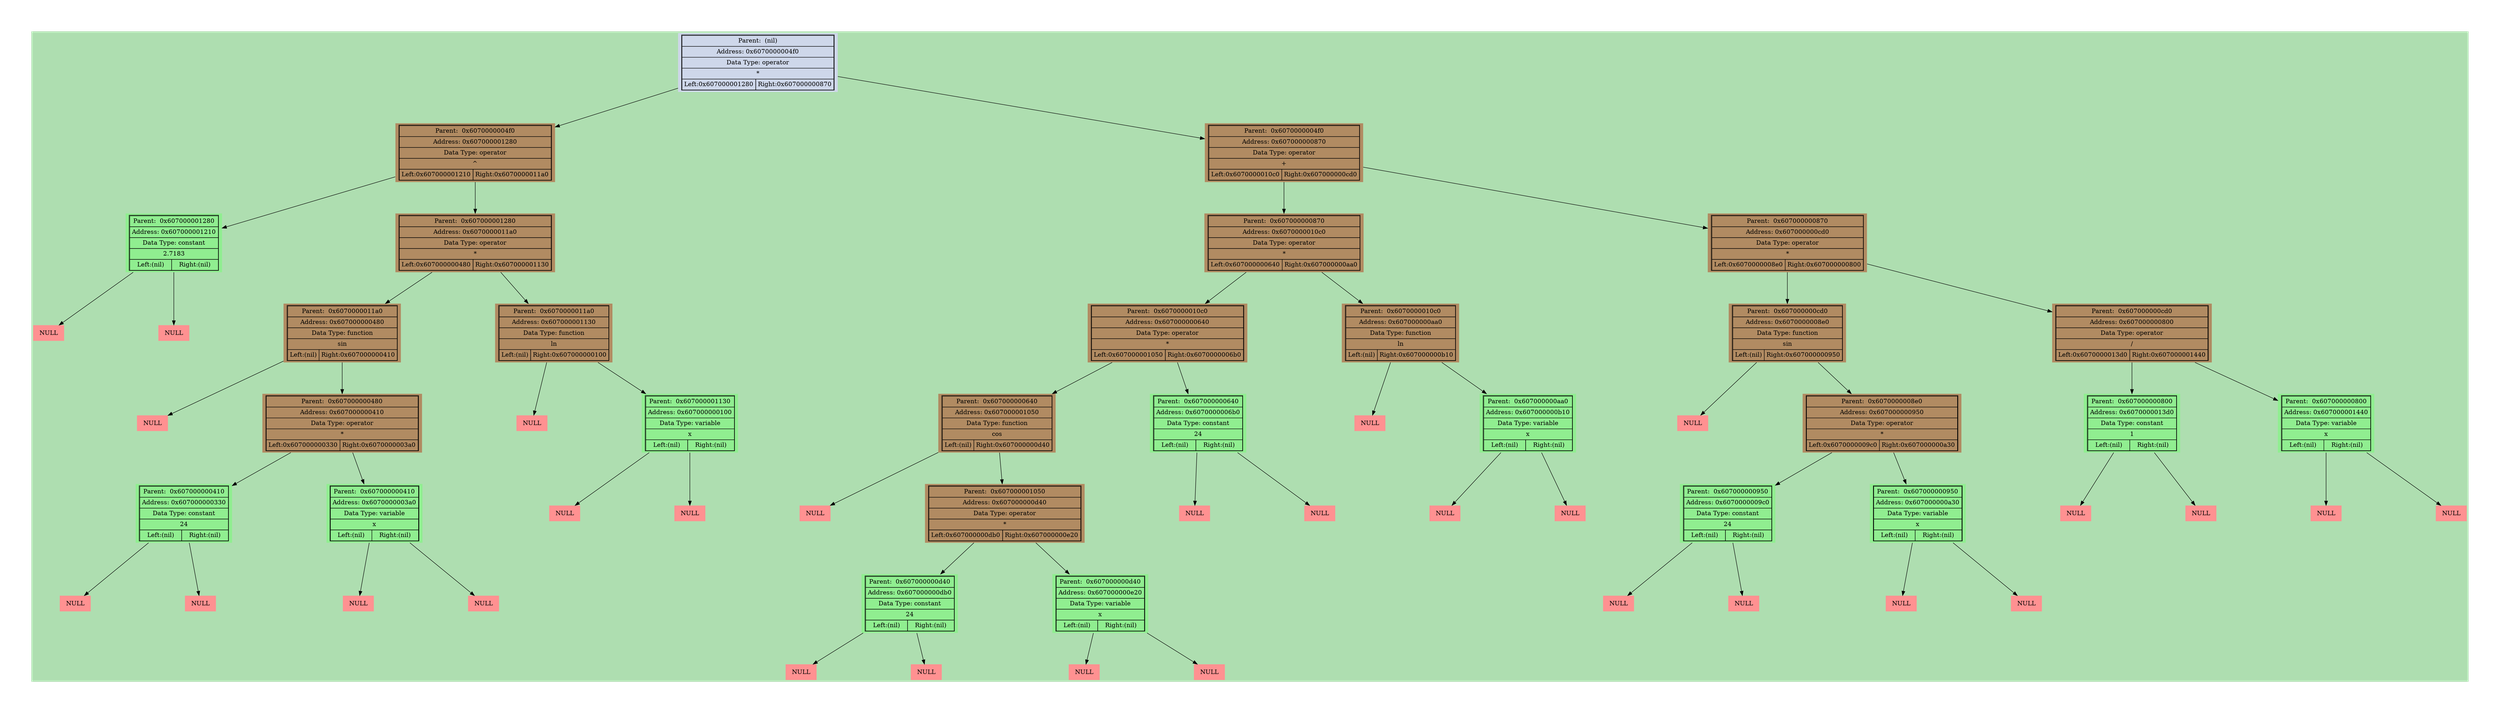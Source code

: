 digraph LIST{
harset = "UTF-8";
node [shape=plaintext];
bgcolor = "#0000aa";
fontcolor = black;
fontsize = 18;
style = "italic";
margin = 1;
ranksep = 1;
nodesep = 3;
bgcolor = "#aedeb0";
"0x607000001280" [style = "filled", fillcolor = "#b18b62",label=<
<table border="1" cellspacing="0" cellpadding="4">
<tr><td colspan="2">Parent:  0x6070000004f0</td></tr>
<tr><td colspan="2">Address: 0x607000001280</td></tr>
<tr><td colspan="2">Data Type: operator</td></tr>
<tr><td colspan="2">^</td></tr>
<tr><td align = "center" >Left:0x607000001210</td><td align = "center" >Right:0x6070000011a0</td></tr></table>>];

"0x6070000004f0" -> "0x607000001280";
"0x607000001210" [style = "filled", fillcolor = "lightgreen",label=<
<table border="1" cellspacing="0" cellpadding="4">
<tr><td colspan="2">Parent:  0x607000001280</td></tr>
<tr><td colspan="2">Address: 0x607000001210</td></tr>
<tr><td colspan="2">Data Type: constant</td></tr>
<tr><td colspan="2">2.7183</td></tr>
<tr><td align = "center" >Left:(nil)</td><td align = "center" >Right:(nil)</td></tr></table>>];

"0x607000001280" -> "0x607000001210";
"0x607000001210" -> "0x607000001248";
"0x607000001248" [style = "filled", fillcolor = "#ff9191", label=<
<table border = "0" cellspacing="2" cellpadding="4">
<tr><td>NULL</td></tr></table>>];

"0x607000001210" -> "0x607000001250";
"0x607000001250" [style = "filled", fillcolor = "#ff9191", label=<
<table border = "0" cellspacing="2" cellpadding="4">
<tr><td>NULL</td></tr></table>>];

"0x6070000011a0" [style = "filled", fillcolor = "#b18b62",label=<
<table border="1" cellspacing="0" cellpadding="4">
<tr><td colspan="2">Parent:  0x607000001280</td></tr>
<tr><td colspan="2">Address: 0x6070000011a0</td></tr>
<tr><td colspan="2">Data Type: operator</td></tr>
<tr><td colspan="2">*</td></tr>
<tr><td align = "center" >Left:0x607000000480</td><td align = "center" >Right:0x607000001130</td></tr></table>>];

"0x607000001280" -> "0x6070000011a0";
"0x607000000480" [style = "filled", fillcolor = "#b18b62",label=<
<table border="1" cellspacing="0" cellpadding="4">
<tr><td colspan="2">Parent:  0x6070000011a0</td></tr>
<tr><td colspan="2">Address: 0x607000000480</td></tr>
<tr><td colspan="2">Data Type: function</td></tr>
<tr><td colspan="2">sin</td></tr>
<tr><td align = "center" >Left:(nil)</td><td align = "center" >Right:0x607000000410</td></tr></table>>];

"0x6070000011a0" -> "0x607000000480";
"0x607000000480" -> "0x6070000004b8";
"0x6070000004b8" [style = "filled", fillcolor = "#ff9191", label=<
<table border = "0" cellspacing="2" cellpadding="4">
<tr><td>NULL</td></tr></table>>];

"0x607000000410" [style = "filled", fillcolor = "#b18b62",label=<
<table border="1" cellspacing="0" cellpadding="4">
<tr><td colspan="2">Parent:  0x607000000480</td></tr>
<tr><td colspan="2">Address: 0x607000000410</td></tr>
<tr><td colspan="2">Data Type: operator</td></tr>
<tr><td colspan="2">*</td></tr>
<tr><td align = "center" >Left:0x607000000330</td><td align = "center" >Right:0x6070000003a0</td></tr></table>>];

"0x607000000480" -> "0x607000000410";
"0x607000000330" [style = "filled", fillcolor = "lightgreen",label=<
<table border="1" cellspacing="0" cellpadding="4">
<tr><td colspan="2">Parent:  0x607000000410</td></tr>
<tr><td colspan="2">Address: 0x607000000330</td></tr>
<tr><td colspan="2">Data Type: constant</td></tr>
<tr><td colspan="2">24</td></tr>
<tr><td align = "center" >Left:(nil)</td><td align = "center" >Right:(nil)</td></tr></table>>];

"0x607000000410" -> "0x607000000330";
"0x607000000330" -> "0x607000000368";
"0x607000000368" [style = "filled", fillcolor = "#ff9191", label=<
<table border = "0" cellspacing="2" cellpadding="4">
<tr><td>NULL</td></tr></table>>];

"0x607000000330" -> "0x607000000370";
"0x607000000370" [style = "filled", fillcolor = "#ff9191", label=<
<table border = "0" cellspacing="2" cellpadding="4">
<tr><td>NULL</td></tr></table>>];

"0x6070000003a0" [style = "filled", fillcolor = "lightgreen",label=<
<table border="1" cellspacing="0" cellpadding="4">
<tr><td colspan="2">Parent:  0x607000000410</td></tr>
<tr><td colspan="2">Address: 0x6070000003a0</td></tr>
<tr><td colspan="2">Data Type: variable</td></tr>
<tr><td colspan="2">x</td></tr>
<tr><td align = "center" >Left:(nil)</td><td align = "center" >Right:(nil)</td></tr></table>>];

"0x607000000410" -> "0x6070000003a0";
"0x6070000003a0" -> "0x6070000003d8";
"0x6070000003d8" [style = "filled", fillcolor = "#ff9191", label=<
<table border = "0" cellspacing="2" cellpadding="4">
<tr><td>NULL</td></tr></table>>];

"0x6070000003a0" -> "0x6070000003e0";
"0x6070000003e0" [style = "filled", fillcolor = "#ff9191", label=<
<table border = "0" cellspacing="2" cellpadding="4">
<tr><td>NULL</td></tr></table>>];

"0x607000001130" [style = "filled", fillcolor = "#b18b62",label=<
<table border="1" cellspacing="0" cellpadding="4">
<tr><td colspan="2">Parent:  0x6070000011a0</td></tr>
<tr><td colspan="2">Address: 0x607000001130</td></tr>
<tr><td colspan="2">Data Type: function</td></tr>
<tr><td colspan="2">ln</td></tr>
<tr><td align = "center" >Left:(nil)</td><td align = "center" >Right:0x607000000100</td></tr></table>>];

"0x6070000011a0" -> "0x607000001130";
"0x607000001130" -> "0x607000001168";
"0x607000001168" [style = "filled", fillcolor = "#ff9191", label=<
<table border = "0" cellspacing="2" cellpadding="4">
<tr><td>NULL</td></tr></table>>];

"0x607000000100" [style = "filled", fillcolor = "lightgreen",label=<
<table border="1" cellspacing="0" cellpadding="4">
<tr><td colspan="2">Parent:  0x607000001130</td></tr>
<tr><td colspan="2">Address: 0x607000000100</td></tr>
<tr><td colspan="2">Data Type: variable</td></tr>
<tr><td colspan="2">x</td></tr>
<tr><td align = "center" >Left:(nil)</td><td align = "center" >Right:(nil)</td></tr></table>>];

"0x607000001130" -> "0x607000000100";
"0x607000000100" -> "0x607000000138";
"0x607000000138" [style = "filled", fillcolor = "#ff9191", label=<
<table border = "0" cellspacing="2" cellpadding="4">
<tr><td>NULL</td></tr></table>>];

"0x607000000100" -> "0x607000000140";
"0x607000000140" [style = "filled", fillcolor = "#ff9191", label=<
<table border = "0" cellspacing="2" cellpadding="4">
<tr><td>NULL</td></tr></table>>];

"0x607000000870" [style = "filled", fillcolor = "#b18b62",label=<
<table border="1" cellspacing="0" cellpadding="4">
<tr><td colspan="2">Parent:  0x6070000004f0</td></tr>
<tr><td colspan="2">Address: 0x607000000870</td></tr>
<tr><td colspan="2">Data Type: operator</td></tr>
<tr><td colspan="2">+</td></tr>
<tr><td align = "center" >Left:0x6070000010c0</td><td align = "center" >Right:0x607000000cd0</td></tr></table>>];

"0x6070000004f0" -> "0x607000000870";
"0x6070000010c0" [style = "filled", fillcolor = "#b18b62",label=<
<table border="1" cellspacing="0" cellpadding="4">
<tr><td colspan="2">Parent:  0x607000000870</td></tr>
<tr><td colspan="2">Address: 0x6070000010c0</td></tr>
<tr><td colspan="2">Data Type: operator</td></tr>
<tr><td colspan="2">*</td></tr>
<tr><td align = "center" >Left:0x607000000640</td><td align = "center" >Right:0x607000000aa0</td></tr></table>>];

"0x607000000870" -> "0x6070000010c0";
"0x607000000640" [style = "filled", fillcolor = "#b18b62",label=<
<table border="1" cellspacing="0" cellpadding="4">
<tr><td colspan="2">Parent:  0x6070000010c0</td></tr>
<tr><td colspan="2">Address: 0x607000000640</td></tr>
<tr><td colspan="2">Data Type: operator</td></tr>
<tr><td colspan="2">*</td></tr>
<tr><td align = "center" >Left:0x607000001050</td><td align = "center" >Right:0x6070000006b0</td></tr></table>>];

"0x6070000010c0" -> "0x607000000640";
"0x607000001050" [style = "filled", fillcolor = "#b18b62",label=<
<table border="1" cellspacing="0" cellpadding="4">
<tr><td colspan="2">Parent:  0x607000000640</td></tr>
<tr><td colspan="2">Address: 0x607000001050</td></tr>
<tr><td colspan="2">Data Type: function</td></tr>
<tr><td colspan="2">cos</td></tr>
<tr><td align = "center" >Left:(nil)</td><td align = "center" >Right:0x607000000d40</td></tr></table>>];

"0x607000000640" -> "0x607000001050";
"0x607000001050" -> "0x607000001088";
"0x607000001088" [style = "filled", fillcolor = "#ff9191", label=<
<table border = "0" cellspacing="2" cellpadding="4">
<tr><td>NULL</td></tr></table>>];

"0x607000000d40" [style = "filled", fillcolor = "#b18b62",label=<
<table border="1" cellspacing="0" cellpadding="4">
<tr><td colspan="2">Parent:  0x607000001050</td></tr>
<tr><td colspan="2">Address: 0x607000000d40</td></tr>
<tr><td colspan="2">Data Type: operator</td></tr>
<tr><td colspan="2">*</td></tr>
<tr><td align = "center" >Left:0x607000000db0</td><td align = "center" >Right:0x607000000e20</td></tr></table>>];

"0x607000001050" -> "0x607000000d40";
"0x607000000db0" [style = "filled", fillcolor = "lightgreen",label=<
<table border="1" cellspacing="0" cellpadding="4">
<tr><td colspan="2">Parent:  0x607000000d40</td></tr>
<tr><td colspan="2">Address: 0x607000000db0</td></tr>
<tr><td colspan="2">Data Type: constant</td></tr>
<tr><td colspan="2">24</td></tr>
<tr><td align = "center" >Left:(nil)</td><td align = "center" >Right:(nil)</td></tr></table>>];

"0x607000000d40" -> "0x607000000db0";
"0x607000000db0" -> "0x607000000de8";
"0x607000000de8" [style = "filled", fillcolor = "#ff9191", label=<
<table border = "0" cellspacing="2" cellpadding="4">
<tr><td>NULL</td></tr></table>>];

"0x607000000db0" -> "0x607000000df0";
"0x607000000df0" [style = "filled", fillcolor = "#ff9191", label=<
<table border = "0" cellspacing="2" cellpadding="4">
<tr><td>NULL</td></tr></table>>];

"0x607000000e20" [style = "filled", fillcolor = "lightgreen",label=<
<table border="1" cellspacing="0" cellpadding="4">
<tr><td colspan="2">Parent:  0x607000000d40</td></tr>
<tr><td colspan="2">Address: 0x607000000e20</td></tr>
<tr><td colspan="2">Data Type: variable</td></tr>
<tr><td colspan="2">x</td></tr>
<tr><td align = "center" >Left:(nil)</td><td align = "center" >Right:(nil)</td></tr></table>>];

"0x607000000d40" -> "0x607000000e20";
"0x607000000e20" -> "0x607000000e58";
"0x607000000e58" [style = "filled", fillcolor = "#ff9191", label=<
<table border = "0" cellspacing="2" cellpadding="4">
<tr><td>NULL</td></tr></table>>];

"0x607000000e20" -> "0x607000000e60";
"0x607000000e60" [style = "filled", fillcolor = "#ff9191", label=<
<table border = "0" cellspacing="2" cellpadding="4">
<tr><td>NULL</td></tr></table>>];

"0x6070000006b0" [style = "filled", fillcolor = "lightgreen",label=<
<table border="1" cellspacing="0" cellpadding="4">
<tr><td colspan="2">Parent:  0x607000000640</td></tr>
<tr><td colspan="2">Address: 0x6070000006b0</td></tr>
<tr><td colspan="2">Data Type: constant</td></tr>
<tr><td colspan="2">24</td></tr>
<tr><td align = "center" >Left:(nil)</td><td align = "center" >Right:(nil)</td></tr></table>>];

"0x607000000640" -> "0x6070000006b0";
"0x6070000006b0" -> "0x6070000006e8";
"0x6070000006e8" [style = "filled", fillcolor = "#ff9191", label=<
<table border = "0" cellspacing="2" cellpadding="4">
<tr><td>NULL</td></tr></table>>];

"0x6070000006b0" -> "0x6070000006f0";
"0x6070000006f0" [style = "filled", fillcolor = "#ff9191", label=<
<table border = "0" cellspacing="2" cellpadding="4">
<tr><td>NULL</td></tr></table>>];

"0x607000000aa0" [style = "filled", fillcolor = "#b18b62",label=<
<table border="1" cellspacing="0" cellpadding="4">
<tr><td colspan="2">Parent:  0x6070000010c0</td></tr>
<tr><td colspan="2">Address: 0x607000000aa0</td></tr>
<tr><td colspan="2">Data Type: function</td></tr>
<tr><td colspan="2">ln</td></tr>
<tr><td align = "center" >Left:(nil)</td><td align = "center" >Right:0x607000000b10</td></tr></table>>];

"0x6070000010c0" -> "0x607000000aa0";
"0x607000000aa0" -> "0x607000000ad8";
"0x607000000ad8" [style = "filled", fillcolor = "#ff9191", label=<
<table border = "0" cellspacing="2" cellpadding="4">
<tr><td>NULL</td></tr></table>>];

"0x607000000b10" [style = "filled", fillcolor = "lightgreen",label=<
<table border="1" cellspacing="0" cellpadding="4">
<tr><td colspan="2">Parent:  0x607000000aa0</td></tr>
<tr><td colspan="2">Address: 0x607000000b10</td></tr>
<tr><td colspan="2">Data Type: variable</td></tr>
<tr><td colspan="2">x</td></tr>
<tr><td align = "center" >Left:(nil)</td><td align = "center" >Right:(nil)</td></tr></table>>];

"0x607000000aa0" -> "0x607000000b10";
"0x607000000b10" -> "0x607000000b48";
"0x607000000b48" [style = "filled", fillcolor = "#ff9191", label=<
<table border = "0" cellspacing="2" cellpadding="4">
<tr><td>NULL</td></tr></table>>];

"0x607000000b10" -> "0x607000000b50";
"0x607000000b50" [style = "filled", fillcolor = "#ff9191", label=<
<table border = "0" cellspacing="2" cellpadding="4">
<tr><td>NULL</td></tr></table>>];

"0x607000000cd0" [style = "filled", fillcolor = "#b18b62",label=<
<table border="1" cellspacing="0" cellpadding="4">
<tr><td colspan="2">Parent:  0x607000000870</td></tr>
<tr><td colspan="2">Address: 0x607000000cd0</td></tr>
<tr><td colspan="2">Data Type: operator</td></tr>
<tr><td colspan="2">*</td></tr>
<tr><td align = "center" >Left:0x6070000008e0</td><td align = "center" >Right:0x607000000800</td></tr></table>>];

"0x607000000870" -> "0x607000000cd0";
"0x6070000008e0" [style = "filled", fillcolor = "#b18b62",label=<
<table border="1" cellspacing="0" cellpadding="4">
<tr><td colspan="2">Parent:  0x607000000cd0</td></tr>
<tr><td colspan="2">Address: 0x6070000008e0</td></tr>
<tr><td colspan="2">Data Type: function</td></tr>
<tr><td colspan="2">sin</td></tr>
<tr><td align = "center" >Left:(nil)</td><td align = "center" >Right:0x607000000950</td></tr></table>>];

"0x607000000cd0" -> "0x6070000008e0";
"0x6070000008e0" -> "0x607000000918";
"0x607000000918" [style = "filled", fillcolor = "#ff9191", label=<
<table border = "0" cellspacing="2" cellpadding="4">
<tr><td>NULL</td></tr></table>>];

"0x607000000950" [style = "filled", fillcolor = "#b18b62",label=<
<table border="1" cellspacing="0" cellpadding="4">
<tr><td colspan="2">Parent:  0x6070000008e0</td></tr>
<tr><td colspan="2">Address: 0x607000000950</td></tr>
<tr><td colspan="2">Data Type: operator</td></tr>
<tr><td colspan="2">*</td></tr>
<tr><td align = "center" >Left:0x6070000009c0</td><td align = "center" >Right:0x607000000a30</td></tr></table>>];

"0x6070000008e0" -> "0x607000000950";
"0x6070000009c0" [style = "filled", fillcolor = "lightgreen",label=<
<table border="1" cellspacing="0" cellpadding="4">
<tr><td colspan="2">Parent:  0x607000000950</td></tr>
<tr><td colspan="2">Address: 0x6070000009c0</td></tr>
<tr><td colspan="2">Data Type: constant</td></tr>
<tr><td colspan="2">24</td></tr>
<tr><td align = "center" >Left:(nil)</td><td align = "center" >Right:(nil)</td></tr></table>>];

"0x607000000950" -> "0x6070000009c0";
"0x6070000009c0" -> "0x6070000009f8";
"0x6070000009f8" [style = "filled", fillcolor = "#ff9191", label=<
<table border = "0" cellspacing="2" cellpadding="4">
<tr><td>NULL</td></tr></table>>];

"0x6070000009c0" -> "0x607000000a00";
"0x607000000a00" [style = "filled", fillcolor = "#ff9191", label=<
<table border = "0" cellspacing="2" cellpadding="4">
<tr><td>NULL</td></tr></table>>];

"0x607000000a30" [style = "filled", fillcolor = "lightgreen",label=<
<table border="1" cellspacing="0" cellpadding="4">
<tr><td colspan="2">Parent:  0x607000000950</td></tr>
<tr><td colspan="2">Address: 0x607000000a30</td></tr>
<tr><td colspan="2">Data Type: variable</td></tr>
<tr><td colspan="2">x</td></tr>
<tr><td align = "center" >Left:(nil)</td><td align = "center" >Right:(nil)</td></tr></table>>];

"0x607000000950" -> "0x607000000a30";
"0x607000000a30" -> "0x607000000a68";
"0x607000000a68" [style = "filled", fillcolor = "#ff9191", label=<
<table border = "0" cellspacing="2" cellpadding="4">
<tr><td>NULL</td></tr></table>>];

"0x607000000a30" -> "0x607000000a70";
"0x607000000a70" [style = "filled", fillcolor = "#ff9191", label=<
<table border = "0" cellspacing="2" cellpadding="4">
<tr><td>NULL</td></tr></table>>];

"0x607000000800" [style = "filled", fillcolor = "#b18b62",label=<
<table border="1" cellspacing="0" cellpadding="4">
<tr><td colspan="2">Parent:  0x607000000cd0</td></tr>
<tr><td colspan="2">Address: 0x607000000800</td></tr>
<tr><td colspan="2">Data Type: operator</td></tr>
<tr><td colspan="2">/</td></tr>
<tr><td align = "center" >Left:0x6070000013d0</td><td align = "center" >Right:0x607000001440</td></tr></table>>];

"0x607000000cd0" -> "0x607000000800";
"0x6070000013d0" [style = "filled", fillcolor = "lightgreen",label=<
<table border="1" cellspacing="0" cellpadding="4">
<tr><td colspan="2">Parent:  0x607000000800</td></tr>
<tr><td colspan="2">Address: 0x6070000013d0</td></tr>
<tr><td colspan="2">Data Type: constant</td></tr>
<tr><td colspan="2">1</td></tr>
<tr><td align = "center" >Left:(nil)</td><td align = "center" >Right:(nil)</td></tr></table>>];

"0x607000000800" -> "0x6070000013d0";
"0x6070000013d0" -> "0x607000001408";
"0x607000001408" [style = "filled", fillcolor = "#ff9191", label=<
<table border = "0" cellspacing="2" cellpadding="4">
<tr><td>NULL</td></tr></table>>];

"0x6070000013d0" -> "0x607000001410";
"0x607000001410" [style = "filled", fillcolor = "#ff9191", label=<
<table border = "0" cellspacing="2" cellpadding="4">
<tr><td>NULL</td></tr></table>>];

"0x607000001440" [style = "filled", fillcolor = "lightgreen",label=<
<table border="1" cellspacing="0" cellpadding="4">
<tr><td colspan="2">Parent:  0x607000000800</td></tr>
<tr><td colspan="2">Address: 0x607000001440</td></tr>
<tr><td colspan="2">Data Type: variable</td></tr>
<tr><td colspan="2">x</td></tr>
<tr><td align = "center" >Left:(nil)</td><td align = "center" >Right:(nil)</td></tr></table>>];

"0x607000000800" -> "0x607000001440";
"0x607000001440" -> "0x607000001478";
"0x607000001478" [style = "filled", fillcolor = "#ff9191", label=<
<table border = "0" cellspacing="2" cellpadding="4">
<tr><td>NULL</td></tr></table>>];

"0x607000001440" -> "0x607000001480";
"0x607000001480" [style = "filled", fillcolor = "#ff9191", label=<
<table border = "0" cellspacing="2" cellpadding="4">
<tr><td>NULL</td></tr></table>>];

"0x6070000004f0" [style = "filled", fillcolor = "#ced7ea",label=<
<table border="1" cellspacing="0" cellpadding="4">
<tr><td colspan="2">Parent:  (nil)</td></tr>
<tr><td colspan="2">Address: 0x6070000004f0</td></tr>
<tr><td colspan="2">Data Type: operator</td></tr>
<tr><td colspan="2">*</td></tr>
<tr><td align = "center" >Left:0x607000001280</td><td align = "center" >Right:0x607000000870</td></tr></table>>];

}